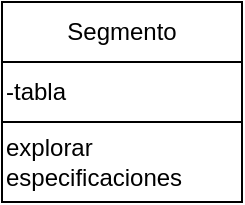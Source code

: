 <mxfile>
    <diagram id="ibAWxxg7c-IpBzDTUYwz" name="Página-1">
        <mxGraphModel dx="489" dy="548" grid="1" gridSize="10" guides="1" tooltips="1" connect="1" arrows="1" fold="1" page="1" pageScale="1" pageWidth="827" pageHeight="1169" math="0" shadow="0">
            <root>
                <mxCell id="0"/>
                <mxCell id="1" parent="0"/>
                <mxCell id="2" value="Segmento" style="rounded=0;whiteSpace=wrap;html=1;" vertex="1" parent="1">
                    <mxGeometry x="190" y="90" width="120" height="30" as="geometry"/>
                </mxCell>
                <mxCell id="3" value="-tabla" style="rounded=0;whiteSpace=wrap;html=1;align=left;" vertex="1" parent="1">
                    <mxGeometry x="190" y="120" width="120" height="30" as="geometry"/>
                </mxCell>
                <mxCell id="4" value="&lt;div&gt;&lt;span&gt;explorar&lt;/span&gt;&lt;/div&gt;&lt;span&gt;especificaciones&lt;/span&gt;" style="rounded=0;whiteSpace=wrap;html=1;align=left;" vertex="1" parent="1">
                    <mxGeometry x="190" y="150" width="120" height="40" as="geometry"/>
                </mxCell>
            </root>
        </mxGraphModel>
    </diagram>
</mxfile>